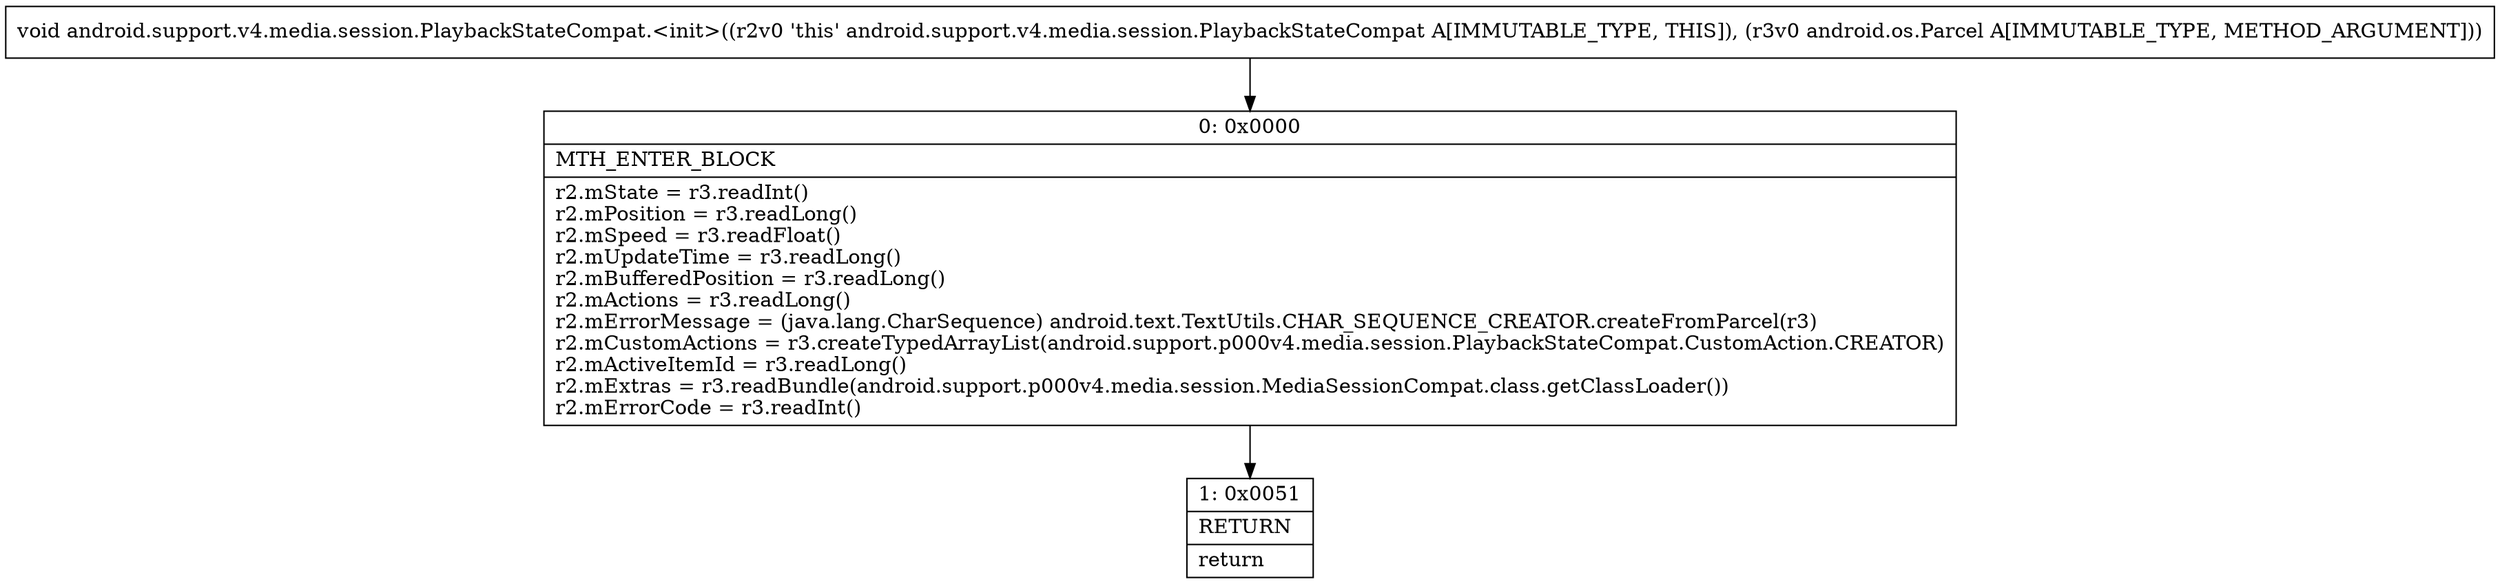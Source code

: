 digraph "CFG forandroid.support.v4.media.session.PlaybackStateCompat.\<init\>(Landroid\/os\/Parcel;)V" {
Node_0 [shape=record,label="{0\:\ 0x0000|MTH_ENTER_BLOCK\l|r2.mState = r3.readInt()\lr2.mPosition = r3.readLong()\lr2.mSpeed = r3.readFloat()\lr2.mUpdateTime = r3.readLong()\lr2.mBufferedPosition = r3.readLong()\lr2.mActions = r3.readLong()\lr2.mErrorMessage = (java.lang.CharSequence) android.text.TextUtils.CHAR_SEQUENCE_CREATOR.createFromParcel(r3)\lr2.mCustomActions = r3.createTypedArrayList(android.support.p000v4.media.session.PlaybackStateCompat.CustomAction.CREATOR)\lr2.mActiveItemId = r3.readLong()\lr2.mExtras = r3.readBundle(android.support.p000v4.media.session.MediaSessionCompat.class.getClassLoader())\lr2.mErrorCode = r3.readInt()\l}"];
Node_1 [shape=record,label="{1\:\ 0x0051|RETURN\l|return\l}"];
MethodNode[shape=record,label="{void android.support.v4.media.session.PlaybackStateCompat.\<init\>((r2v0 'this' android.support.v4.media.session.PlaybackStateCompat A[IMMUTABLE_TYPE, THIS]), (r3v0 android.os.Parcel A[IMMUTABLE_TYPE, METHOD_ARGUMENT])) }"];
MethodNode -> Node_0;
Node_0 -> Node_1;
}

